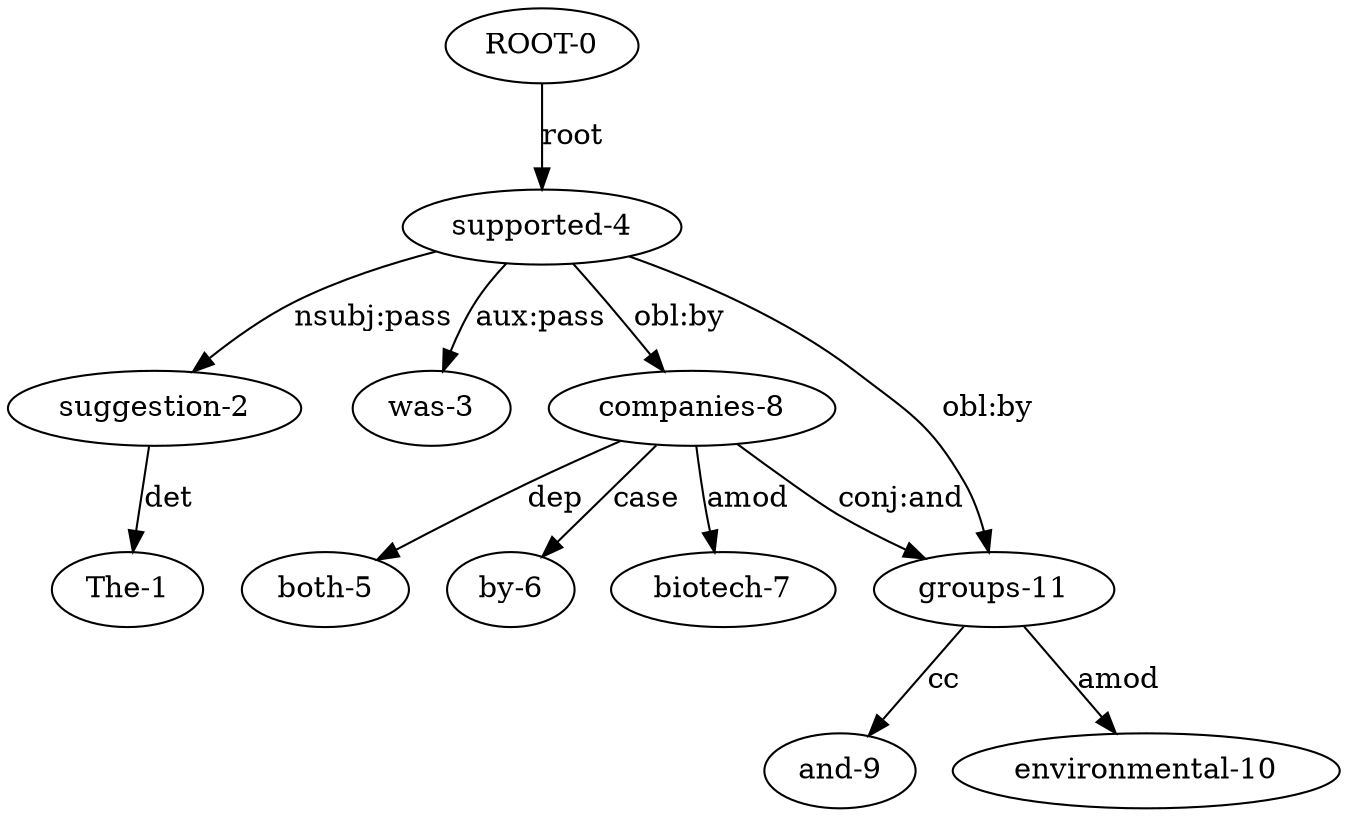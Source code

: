 digraph{"suggestion-2" -> "The-1" [label="det",len=1.00];"supported-4" -> "suggestion-2" [label="nsubj:pass",len=1.00];"supported-4" -> "was-3" [label="aux:pass",len=1.00];"ROOT-0" -> "supported-4" [label="root",len=1.00];"companies-8" -> "both-5" [label="dep",len=1.00];"companies-8" -> "by-6" [label="case",len=1.00];"companies-8" -> "biotech-7" [label="amod",len=1.00];"supported-4" -> "companies-8" [label="obl:by",len=1.00];"groups-11" -> "and-9" [label="cc",len=1.00];"groups-11" -> "environmental-10" [label="amod",len=1.00];"supported-4" -> "groups-11" [label="obl:by",len=1.00];"companies-8" -> "groups-11" [label="conj:and",len=1.00];} 